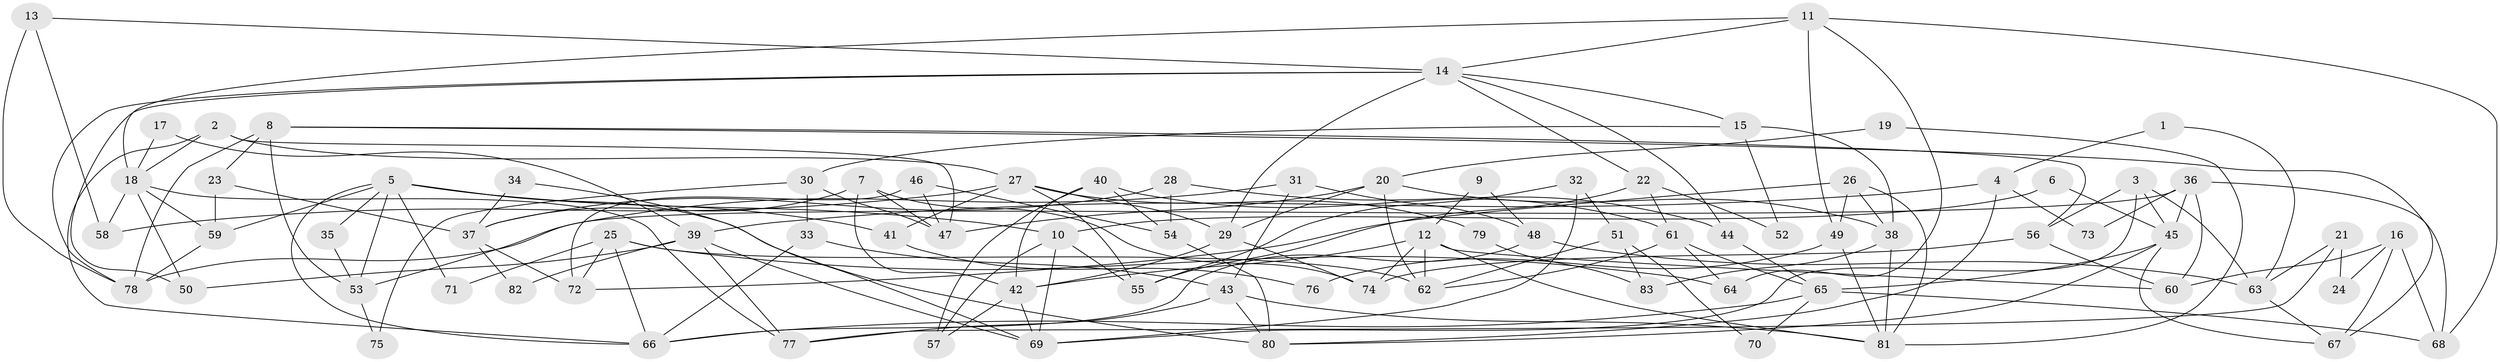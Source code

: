 // coarse degree distribution, {6: 0.14634146341463414, 2: 0.1951219512195122, 4: 0.14634146341463414, 7: 0.0975609756097561, 3: 0.21951219512195122, 9: 0.024390243902439025, 5: 0.0975609756097561, 1: 0.024390243902439025, 8: 0.024390243902439025, 13: 0.024390243902439025}
// Generated by graph-tools (version 1.1) at 2025/52/03/04/25 21:52:22]
// undirected, 83 vertices, 166 edges
graph export_dot {
graph [start="1"]
  node [color=gray90,style=filled];
  1;
  2;
  3;
  4;
  5;
  6;
  7;
  8;
  9;
  10;
  11;
  12;
  13;
  14;
  15;
  16;
  17;
  18;
  19;
  20;
  21;
  22;
  23;
  24;
  25;
  26;
  27;
  28;
  29;
  30;
  31;
  32;
  33;
  34;
  35;
  36;
  37;
  38;
  39;
  40;
  41;
  42;
  43;
  44;
  45;
  46;
  47;
  48;
  49;
  50;
  51;
  52;
  53;
  54;
  55;
  56;
  57;
  58;
  59;
  60;
  61;
  62;
  63;
  64;
  65;
  66;
  67;
  68;
  69;
  70;
  71;
  72;
  73;
  74;
  75;
  76;
  77;
  78;
  79;
  80;
  81;
  82;
  83;
  1 -- 63;
  1 -- 4;
  2 -- 66;
  2 -- 18;
  2 -- 27;
  2 -- 47;
  3 -- 56;
  3 -- 63;
  3 -- 45;
  3 -- 69;
  4 -- 39;
  4 -- 80;
  4 -- 73;
  5 -- 10;
  5 -- 80;
  5 -- 35;
  5 -- 41;
  5 -- 53;
  5 -- 59;
  5 -- 66;
  5 -- 71;
  6 -- 45;
  6 -- 10;
  7 -- 74;
  7 -- 42;
  7 -- 37;
  7 -- 47;
  8 -- 78;
  8 -- 23;
  8 -- 53;
  8 -- 56;
  8 -- 67;
  9 -- 48;
  9 -- 12;
  10 -- 69;
  10 -- 55;
  10 -- 57;
  11 -- 18;
  11 -- 49;
  11 -- 14;
  11 -- 64;
  11 -- 68;
  12 -- 74;
  12 -- 62;
  12 -- 42;
  12 -- 60;
  12 -- 81;
  13 -- 14;
  13 -- 78;
  13 -- 58;
  14 -- 29;
  14 -- 15;
  14 -- 22;
  14 -- 44;
  14 -- 50;
  14 -- 78;
  15 -- 38;
  15 -- 30;
  15 -- 52;
  16 -- 68;
  16 -- 60;
  16 -- 24;
  16 -- 67;
  17 -- 18;
  17 -- 39;
  18 -- 77;
  18 -- 58;
  18 -- 50;
  18 -- 59;
  19 -- 81;
  19 -- 20;
  20 -- 47;
  20 -- 38;
  20 -- 29;
  20 -- 62;
  21 -- 77;
  21 -- 63;
  21 -- 24;
  22 -- 61;
  22 -- 52;
  22 -- 55;
  23 -- 37;
  23 -- 59;
  25 -- 64;
  25 -- 66;
  25 -- 62;
  25 -- 71;
  25 -- 72;
  26 -- 81;
  26 -- 72;
  26 -- 38;
  26 -- 49;
  27 -- 29;
  27 -- 41;
  27 -- 55;
  27 -- 58;
  27 -- 79;
  28 -- 54;
  28 -- 44;
  28 -- 37;
  29 -- 42;
  29 -- 74;
  30 -- 47;
  30 -- 33;
  30 -- 75;
  31 -- 53;
  31 -- 43;
  31 -- 48;
  32 -- 55;
  32 -- 69;
  32 -- 51;
  33 -- 66;
  33 -- 43;
  34 -- 37;
  34 -- 69;
  35 -- 53;
  36 -- 78;
  36 -- 45;
  36 -- 60;
  36 -- 68;
  36 -- 73;
  37 -- 72;
  37 -- 82;
  38 -- 81;
  38 -- 83;
  39 -- 69;
  39 -- 50;
  39 -- 77;
  39 -- 82;
  40 -- 57;
  40 -- 61;
  40 -- 42;
  40 -- 54;
  41 -- 76;
  42 -- 57;
  42 -- 69;
  43 -- 80;
  43 -- 77;
  43 -- 81;
  44 -- 65;
  45 -- 67;
  45 -- 65;
  45 -- 80;
  46 -- 47;
  46 -- 72;
  46 -- 54;
  48 -- 66;
  48 -- 63;
  49 -- 81;
  49 -- 76;
  51 -- 62;
  51 -- 70;
  51 -- 83;
  53 -- 75;
  54 -- 80;
  56 -- 60;
  56 -- 74;
  59 -- 78;
  61 -- 62;
  61 -- 65;
  61 -- 64;
  63 -- 67;
  65 -- 68;
  65 -- 66;
  65 -- 70;
  79 -- 83;
}
